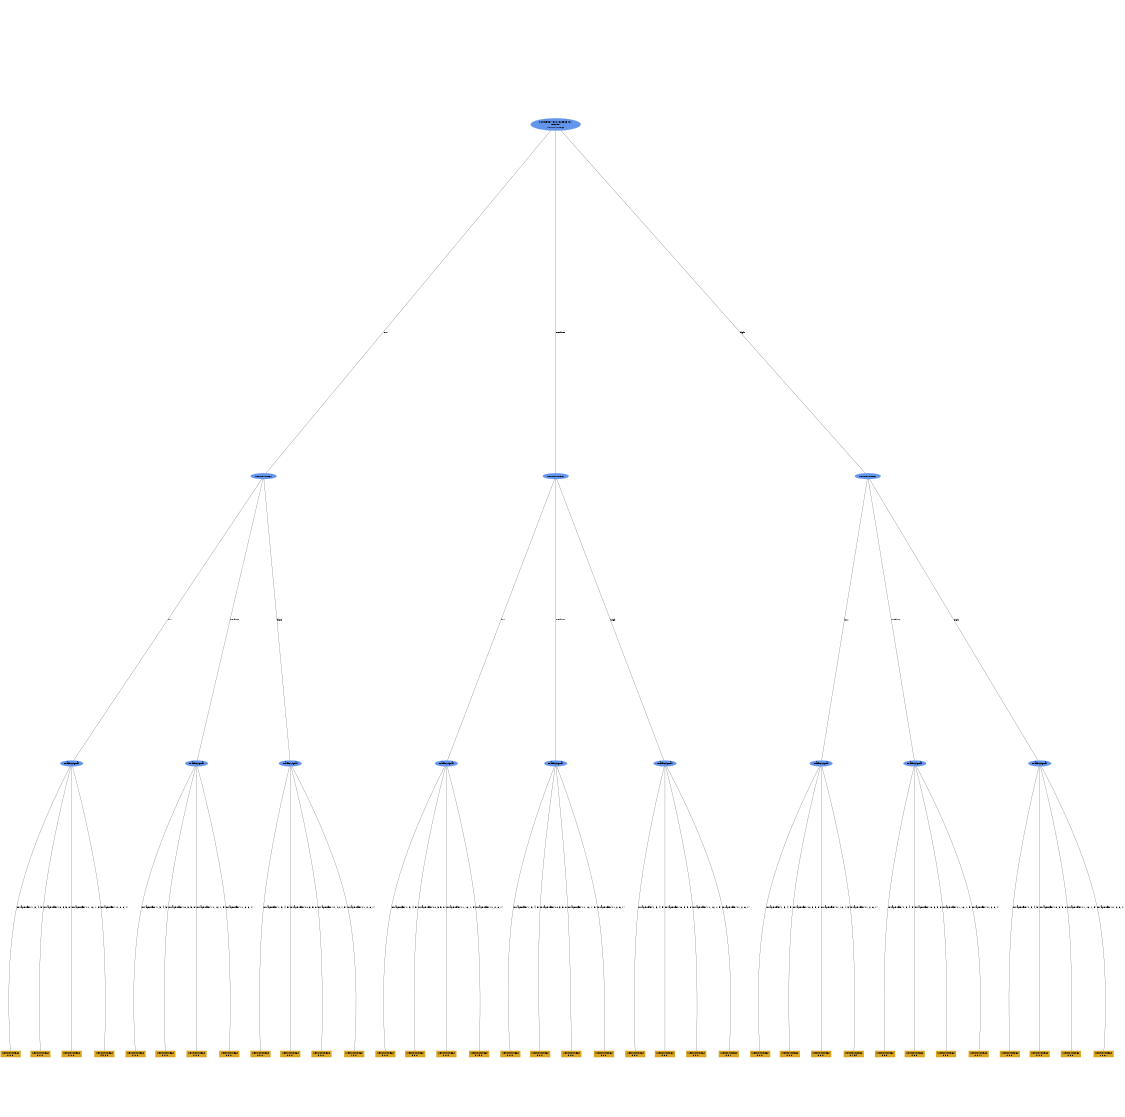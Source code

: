 digraph "DD" {
size = "7.5,10"
ratio=1.0;
center = true;
edge [dir = none];
{ rank = same; node [shape=ellipse, style=filled, color=cornflowerblue];"9626" [label="score=967.3021328383427\nN=250\nWest_out_seg2"];}
{ rank = same; node [shape=ellipse, style=filled, color=cornflowerblue];"9639" [label="West_out_seg1"];}
{ rank = same; node [shape=ellipse, style=filled, color=cornflowerblue];"9652" [label="West_out_seg1"];}
{ rank = same; node [shape=ellipse, style=filled, color=cornflowerblue];"9665" [label="West_out_seg1"];}
{ rank = same; node [shape=ellipse, style=filled, color=cornflowerblue];"9674" [label="TrafficSignal"];}
{ rank = same; node [shape=ellipse, style=filled, color=cornflowerblue];"9684" [label="TrafficSignal"];}
{ rank = same; node [shape=ellipse, style=filled, color=cornflowerblue];"9694" [label="TrafficSignal"];}
{ rank = same; node [shape=ellipse, style=filled, color=cornflowerblue];"9704" [label="TrafficSignal"];}
{ rank = same; node [shape=ellipse, style=filled, color=cornflowerblue];"9714" [label="TrafficSignal"];}
{ rank = same; node [shape=ellipse, style=filled, color=cornflowerblue];"9724" [label="TrafficSignal"];}
{ rank = same; node [shape=ellipse, style=filled, color=cornflowerblue];"9734" [label="TrafficSignal"];}
{ rank = same; node [shape=ellipse, style=filled, color=cornflowerblue];"9744" [label="TrafficSignal"];}
{ rank = same; node [shape=ellipse, style=filled, color=cornflowerblue];"9754" [label="TrafficSignal"];}
{ rank = same; node [shape=box, style=filled, color=goldenrod];"9675" [label="West_out_seg2\n0 0 0 "];}
{ rank = same; node [shape=box, style=filled, color=goldenrod];"9676" [label="West_out_seg2\n0 0 0 "];}
{ rank = same; node [shape=box, style=filled, color=goldenrod];"9677" [label="West_out_seg2\n0 0 0 "];}
{ rank = same; node [shape=box, style=filled, color=goldenrod];"9678" [label="West_out_seg2\n142 2 8 "];}
{ rank = same; node [shape=box, style=filled, color=goldenrod];"9685" [label="West_out_seg2\n0 0 0 "];}
{ rank = same; node [shape=box, style=filled, color=goldenrod];"9686" [label="West_out_seg2\n0 0 0 "];}
{ rank = same; node [shape=box, style=filled, color=goldenrod];"9687" [label="West_out_seg2\n0 0 0 "];}
{ rank = same; node [shape=box, style=filled, color=goldenrod];"9688" [label="West_out_seg2\n0 0 0 "];}
{ rank = same; node [shape=box, style=filled, color=goldenrod];"9695" [label="West_out_seg2\n0 0 0 "];}
{ rank = same; node [shape=box, style=filled, color=goldenrod];"9696" [label="West_out_seg2\n0 0 0 "];}
{ rank = same; node [shape=box, style=filled, color=goldenrod];"9697" [label="West_out_seg2\n0 0 0 "];}
{ rank = same; node [shape=box, style=filled, color=goldenrod];"9698" [label="West_out_seg2\n1 0 0 "];}
{ rank = same; node [shape=box, style=filled, color=goldenrod];"9705" [label="West_out_seg2\n0 0 0 "];}
{ rank = same; node [shape=box, style=filled, color=goldenrod];"9706" [label="West_out_seg2\n0 0 0 "];}
{ rank = same; node [shape=box, style=filled, color=goldenrod];"9707" [label="West_out_seg2\n0 0 0 "];}
{ rank = same; node [shape=box, style=filled, color=goldenrod];"9708" [label="West_out_seg2\n0 15 0 "];}
{ rank = same; node [shape=box, style=filled, color=goldenrod];"9715" [label="West_out_seg2\n0 0 0 "];}
{ rank = same; node [shape=box, style=filled, color=goldenrod];"9716" [label="West_out_seg2\n0 0 0 "];}
{ rank = same; node [shape=box, style=filled, color=goldenrod];"9717" [label="West_out_seg2\n0 0 0 "];}
{ rank = same; node [shape=box, style=filled, color=goldenrod];"9718" [label="West_out_seg2\n0 0 0 "];}
{ rank = same; node [shape=box, style=filled, color=goldenrod];"9725" [label="West_out_seg2\n0 0 0 "];}
{ rank = same; node [shape=box, style=filled, color=goldenrod];"9726" [label="West_out_seg2\n0 0 0 "];}
{ rank = same; node [shape=box, style=filled, color=goldenrod];"9727" [label="West_out_seg2\n0 0 0 "];}
{ rank = same; node [shape=box, style=filled, color=goldenrod];"9728" [label="West_out_seg2\n0 2 1 "];}
{ rank = same; node [shape=box, style=filled, color=goldenrod];"9735" [label="West_out_seg2\n0 0 0 "];}
{ rank = same; node [shape=box, style=filled, color=goldenrod];"9736" [label="West_out_seg2\n0 0 0 "];}
{ rank = same; node [shape=box, style=filled, color=goldenrod];"9737" [label="West_out_seg2\n0 0 0 "];}
{ rank = same; node [shape=box, style=filled, color=goldenrod];"9738" [label="West_out_seg2\n0 1 34 "];}
{ rank = same; node [shape=box, style=filled, color=goldenrod];"9745" [label="West_out_seg2\n0 0 0 "];}
{ rank = same; node [shape=box, style=filled, color=goldenrod];"9746" [label="West_out_seg2\n0 0 0 "];}
{ rank = same; node [shape=box, style=filled, color=goldenrod];"9747" [label="West_out_seg2\n0 0 0 "];}
{ rank = same; node [shape=box, style=filled, color=goldenrod];"9748" [label="West_out_seg2\n0 0 17 "];}
{ rank = same; node [shape=box, style=filled, color=goldenrod];"9755" [label="West_out_seg2\n0 0 0 "];}
{ rank = same; node [shape=box, style=filled, color=goldenrod];"9756" [label="West_out_seg2\n0 0 0 "];}
{ rank = same; node [shape=box, style=filled, color=goldenrod];"9757" [label="West_out_seg2\n0 0 0 "];}
{ rank = same; node [shape=box, style=filled, color=goldenrod];"9758" [label="West_out_seg2\n0 0 27 "];}
"9626" -> "9639" [label = "low"];
"9626" -> "9652" [label = "medium"];
"9626" -> "9665" [label = "high"];
"9639" -> "9674" [label = "low"];
"9639" -> "9684" [label = "medium"];
"9639" -> "9694" [label = "high"];
"9652" -> "9704" [label = "low"];
"9652" -> "9714" [label = "medium"];
"9652" -> "9724" [label = "high"];
"9665" -> "9734" [label = "low"];
"9665" -> "9744" [label = "medium"];
"9665" -> "9754" [label = "high"];
"9674" -> "9675" [label = "ArrayBuffer(1, 3, 4, 5)"];
"9674" -> "9676" [label = "ArrayBuffer(10, 3, 5, 8)"];
"9674" -> "9677" [label = "ArrayBuffer(11, 12, 7, 9)"];
"9674" -> "9678" [label = "ArrayBuffer(11, 2, 6, 7)"];
"9684" -> "9685" [label = "ArrayBuffer(1, 3, 4, 5)"];
"9684" -> "9686" [label = "ArrayBuffer(10, 3, 5, 8)"];
"9684" -> "9687" [label = "ArrayBuffer(11, 12, 7, 9)"];
"9684" -> "9688" [label = "ArrayBuffer(11, 2, 6, 7)"];
"9694" -> "9695" [label = "ArrayBuffer(1, 3, 4, 5)"];
"9694" -> "9696" [label = "ArrayBuffer(10, 3, 5, 8)"];
"9694" -> "9697" [label = "ArrayBuffer(11, 12, 7, 9)"];
"9694" -> "9698" [label = "ArrayBuffer(11, 2, 6, 7)"];
"9704" -> "9705" [label = "ArrayBuffer(1, 3, 4, 5)"];
"9704" -> "9706" [label = "ArrayBuffer(10, 3, 5, 8)"];
"9704" -> "9707" [label = "ArrayBuffer(11, 12, 7, 9)"];
"9704" -> "9708" [label = "ArrayBuffer(11, 2, 6, 7)"];
"9714" -> "9715" [label = "ArrayBuffer(1, 3, 4, 5)"];
"9714" -> "9716" [label = "ArrayBuffer(10, 3, 5, 8)"];
"9714" -> "9717" [label = "ArrayBuffer(11, 12, 7, 9)"];
"9714" -> "9718" [label = "ArrayBuffer(11, 2, 6, 7)"];
"9724" -> "9725" [label = "ArrayBuffer(1, 3, 4, 5)"];
"9724" -> "9726" [label = "ArrayBuffer(10, 3, 5, 8)"];
"9724" -> "9727" [label = "ArrayBuffer(11, 12, 7, 9)"];
"9724" -> "9728" [label = "ArrayBuffer(11, 2, 6, 7)"];
"9734" -> "9735" [label = "ArrayBuffer(1, 3, 4, 5)"];
"9734" -> "9736" [label = "ArrayBuffer(10, 3, 5, 8)"];
"9734" -> "9737" [label = "ArrayBuffer(11, 12, 7, 9)"];
"9734" -> "9738" [label = "ArrayBuffer(11, 2, 6, 7)"];
"9744" -> "9745" [label = "ArrayBuffer(1, 3, 4, 5)"];
"9744" -> "9746" [label = "ArrayBuffer(10, 3, 5, 8)"];
"9744" -> "9747" [label = "ArrayBuffer(11, 12, 7, 9)"];
"9744" -> "9748" [label = "ArrayBuffer(11, 2, 6, 7)"];
"9754" -> "9755" [label = "ArrayBuffer(1, 3, 4, 5)"];
"9754" -> "9756" [label = "ArrayBuffer(10, 3, 5, 8)"];
"9754" -> "9757" [label = "ArrayBuffer(11, 12, 7, 9)"];
"9754" -> "9758" [label = "ArrayBuffer(11, 2, 6, 7)"];

}